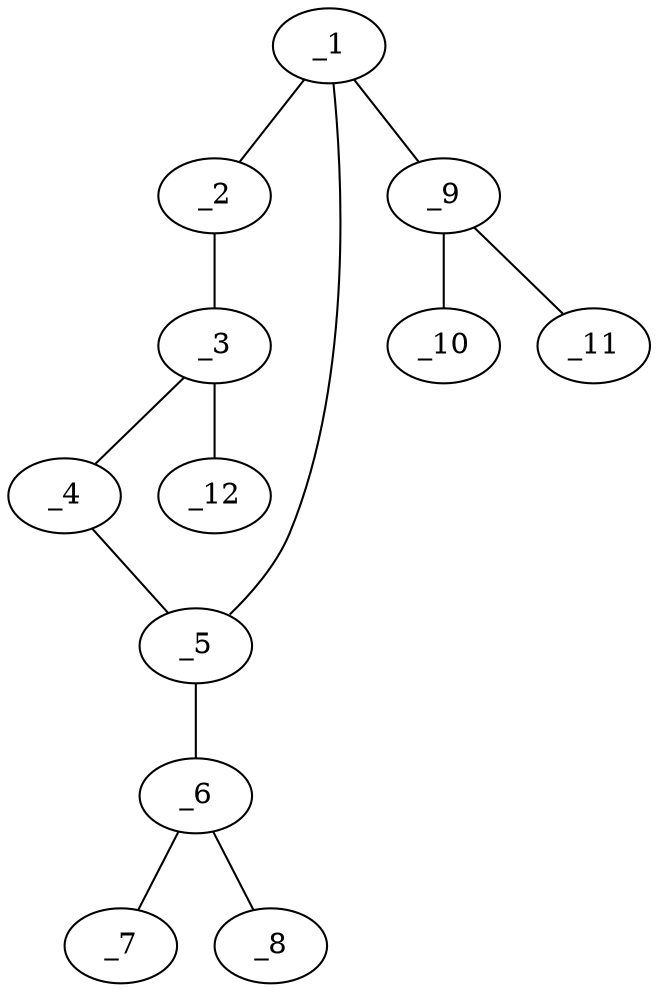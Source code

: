 graph molid629038 {
	_1	 [charge=0,
		chem=1,
		symbol="C  ",
		x="4.5032",
		y="0.4239"];
	_2	 [charge=0,
		chem=5,
		symbol="S  ",
		x="5.3122",
		y="-0.1639"];
	_1 -- _2	 [valence=1];
	_5	 [charge=0,
		chem=1,
		symbol="C  ",
		x="3.6942",
		y="-0.1639"];
	_1 -- _5	 [valence=2];
	_9	 [charge=0,
		chem=1,
		symbol="C  ",
		x="4.5032",
		y="1.4239"];
	_1 -- _9	 [valence=1];
	_3	 [charge=0,
		chem=1,
		symbol="C  ",
		x="5.0032",
		y="-1.1149"];
	_2 -- _3	 [valence=1];
	_4	 [charge=0,
		chem=5,
		symbol="S  ",
		x="4.0032",
		y="-1.1149"];
	_3 -- _4	 [valence=1];
	_12	 [charge=0,
		chem=5,
		symbol="S  ",
		x="5.591",
		y="-1.9239"];
	_3 -- _12	 [valence=2];
	_4 -- _5	 [valence=1];
	_6	 [charge=0,
		chem=1,
		symbol="C  ",
		x="2.7431",
		y="0.1452"];
	_5 -- _6	 [valence=1];
	_7	 [charge=0,
		chem=2,
		symbol="O  ",
		x=2,
		y="-0.524"];
	_6 -- _7	 [valence=2];
	_8	 [charge=0,
		chem=2,
		symbol="O  ",
		x="2.5352",
		y="1.1233"];
	_6 -- _8	 [valence=1];
	_10	 [charge=0,
		chem=2,
		symbol="O  ",
		x="5.3693",
		y="1.9239"];
	_9 -- _10	 [valence=2];
	_11	 [charge=0,
		chem=2,
		symbol="O  ",
		x="3.6372",
		y="1.9239"];
	_9 -- _11	 [valence=1];
}
